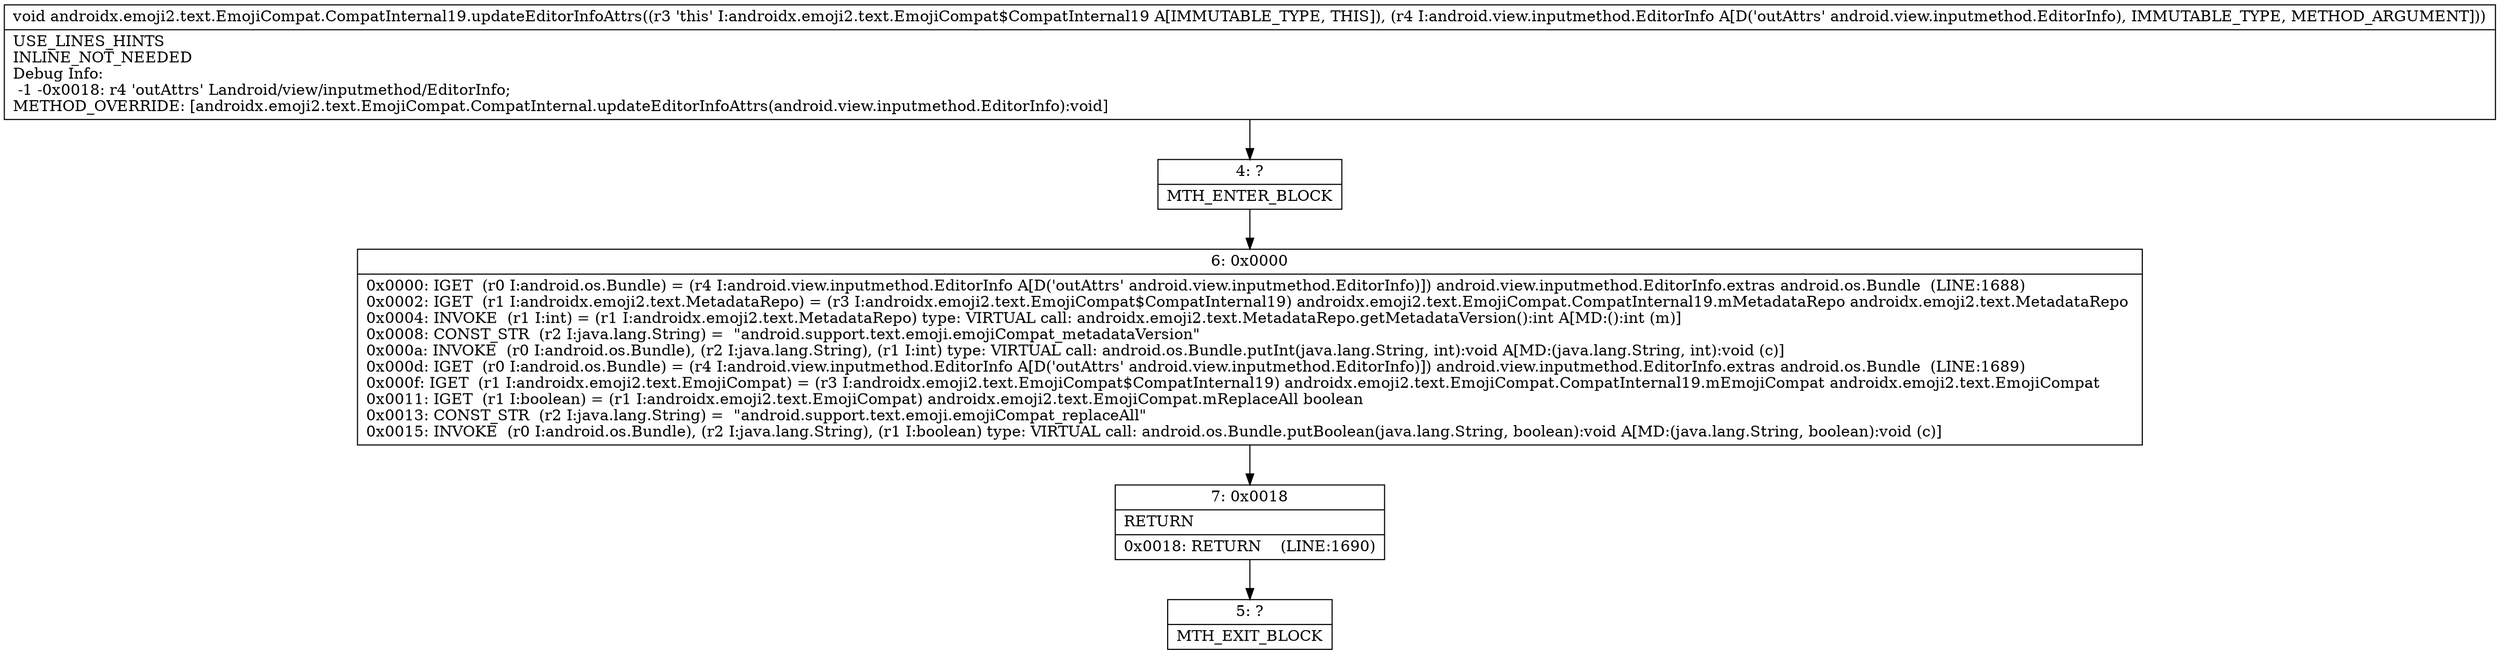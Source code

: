 digraph "CFG forandroidx.emoji2.text.EmojiCompat.CompatInternal19.updateEditorInfoAttrs(Landroid\/view\/inputmethod\/EditorInfo;)V" {
Node_4 [shape=record,label="{4\:\ ?|MTH_ENTER_BLOCK\l}"];
Node_6 [shape=record,label="{6\:\ 0x0000|0x0000: IGET  (r0 I:android.os.Bundle) = (r4 I:android.view.inputmethod.EditorInfo A[D('outAttrs' android.view.inputmethod.EditorInfo)]) android.view.inputmethod.EditorInfo.extras android.os.Bundle  (LINE:1688)\l0x0002: IGET  (r1 I:androidx.emoji2.text.MetadataRepo) = (r3 I:androidx.emoji2.text.EmojiCompat$CompatInternal19) androidx.emoji2.text.EmojiCompat.CompatInternal19.mMetadataRepo androidx.emoji2.text.MetadataRepo \l0x0004: INVOKE  (r1 I:int) = (r1 I:androidx.emoji2.text.MetadataRepo) type: VIRTUAL call: androidx.emoji2.text.MetadataRepo.getMetadataVersion():int A[MD:():int (m)]\l0x0008: CONST_STR  (r2 I:java.lang.String) =  \"android.support.text.emoji.emojiCompat_metadataVersion\" \l0x000a: INVOKE  (r0 I:android.os.Bundle), (r2 I:java.lang.String), (r1 I:int) type: VIRTUAL call: android.os.Bundle.putInt(java.lang.String, int):void A[MD:(java.lang.String, int):void (c)]\l0x000d: IGET  (r0 I:android.os.Bundle) = (r4 I:android.view.inputmethod.EditorInfo A[D('outAttrs' android.view.inputmethod.EditorInfo)]) android.view.inputmethod.EditorInfo.extras android.os.Bundle  (LINE:1689)\l0x000f: IGET  (r1 I:androidx.emoji2.text.EmojiCompat) = (r3 I:androidx.emoji2.text.EmojiCompat$CompatInternal19) androidx.emoji2.text.EmojiCompat.CompatInternal19.mEmojiCompat androidx.emoji2.text.EmojiCompat \l0x0011: IGET  (r1 I:boolean) = (r1 I:androidx.emoji2.text.EmojiCompat) androidx.emoji2.text.EmojiCompat.mReplaceAll boolean \l0x0013: CONST_STR  (r2 I:java.lang.String) =  \"android.support.text.emoji.emojiCompat_replaceAll\" \l0x0015: INVOKE  (r0 I:android.os.Bundle), (r2 I:java.lang.String), (r1 I:boolean) type: VIRTUAL call: android.os.Bundle.putBoolean(java.lang.String, boolean):void A[MD:(java.lang.String, boolean):void (c)]\l}"];
Node_7 [shape=record,label="{7\:\ 0x0018|RETURN\l|0x0018: RETURN    (LINE:1690)\l}"];
Node_5 [shape=record,label="{5\:\ ?|MTH_EXIT_BLOCK\l}"];
MethodNode[shape=record,label="{void androidx.emoji2.text.EmojiCompat.CompatInternal19.updateEditorInfoAttrs((r3 'this' I:androidx.emoji2.text.EmojiCompat$CompatInternal19 A[IMMUTABLE_TYPE, THIS]), (r4 I:android.view.inputmethod.EditorInfo A[D('outAttrs' android.view.inputmethod.EditorInfo), IMMUTABLE_TYPE, METHOD_ARGUMENT]))  | USE_LINES_HINTS\lINLINE_NOT_NEEDED\lDebug Info:\l  \-1 \-0x0018: r4 'outAttrs' Landroid\/view\/inputmethod\/EditorInfo;\lMETHOD_OVERRIDE: [androidx.emoji2.text.EmojiCompat.CompatInternal.updateEditorInfoAttrs(android.view.inputmethod.EditorInfo):void]\l}"];
MethodNode -> Node_4;Node_4 -> Node_6;
Node_6 -> Node_7;
Node_7 -> Node_5;
}

